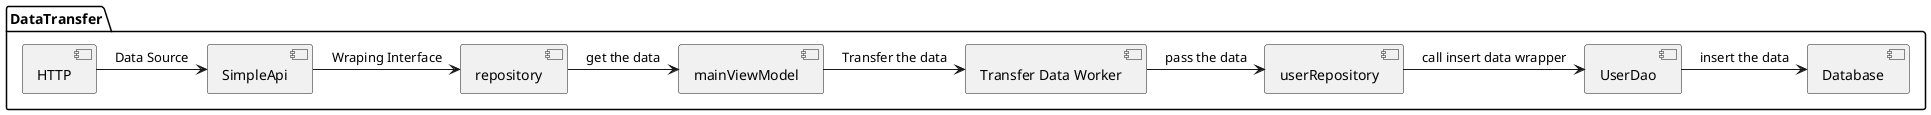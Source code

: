 @startuml
'https://plantuml.com/component-diagram

package DataTransfer {

    [HTTP] as HTTP
    [SimpleApi] as SA
    [repository] as R
    [mainViewModel] as MVM


    [userRepository] as UR
    [UserDao] as UD
    [Database] as DB


    [Transfer Data Worker] as PTD

    HTTP -> SA: Data Source
    SA -> R : Wraping Interface
    R -> MVM: get the data

    MVM -> PTD: Transfer the data
    PTD -> UR: pass the data

    UR ->  UD : call insert data wrapper

    UD -> DB: insert the data


}


@enduml